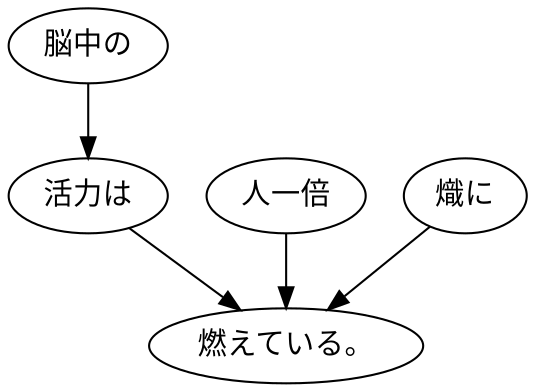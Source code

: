 digraph graph3195 {
	node0 [label="脳中の"];
	node1 [label="活力は"];
	node2 [label="人一倍"];
	node3 [label="熾に"];
	node4 [label="燃えている。"];
	node0 -> node1;
	node1 -> node4;
	node2 -> node4;
	node3 -> node4;
}
